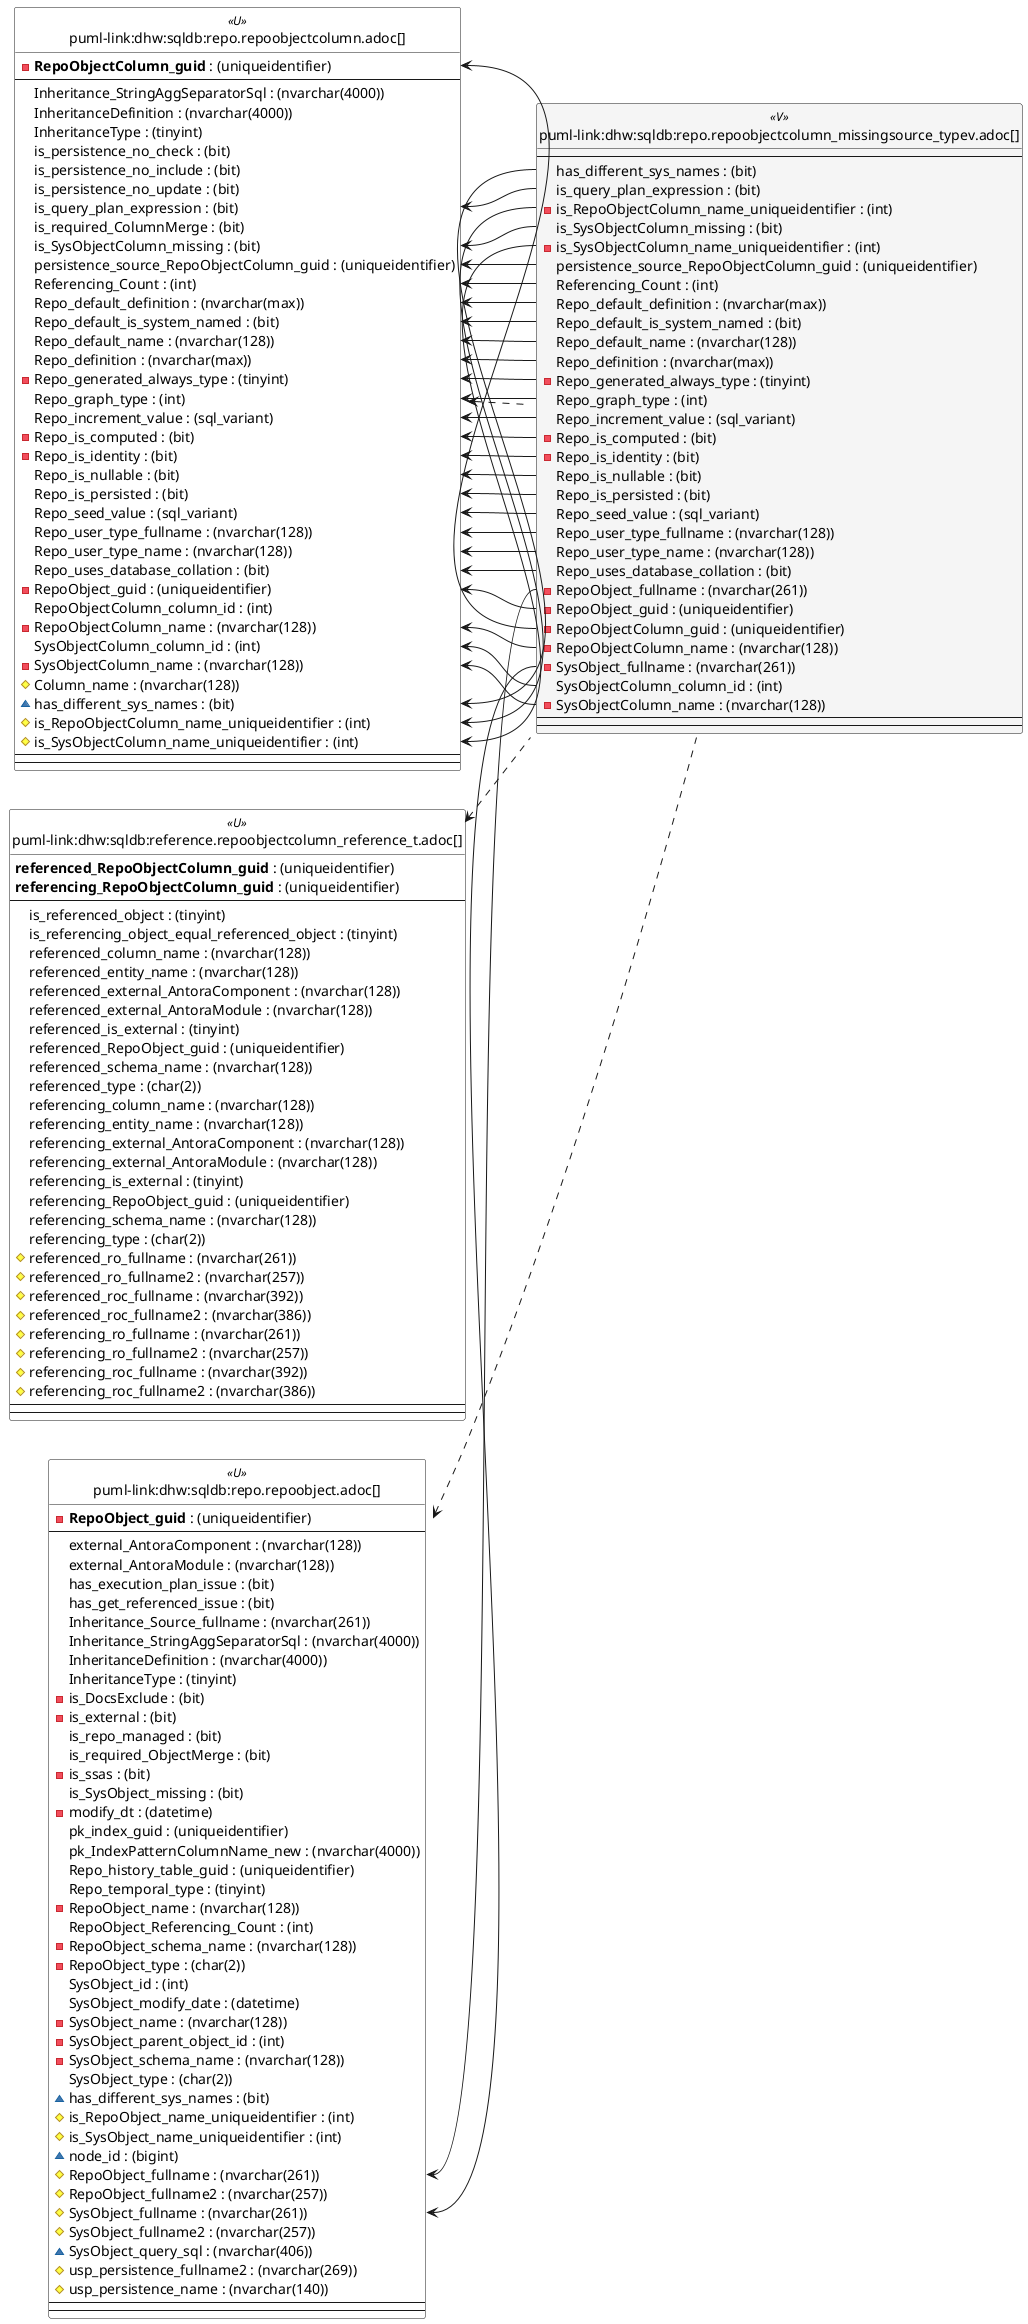 @startuml
left to right direction
'top to bottom direction
hide circle
'avoide "." issues:
set namespaceSeparator none


skinparam class {
  BackgroundColor White
  BackgroundColor<<FN>> Yellow
  BackgroundColor<<FS>> Yellow
  BackgroundColor<<FT>> LightGray
  BackgroundColor<<IF>> Yellow
  BackgroundColor<<IS>> Yellow
  BackgroundColor<<P>> Aqua
  BackgroundColor<<PC>> Aqua
  BackgroundColor<<SN>> Yellow
  BackgroundColor<<SO>> SlateBlue
  BackgroundColor<<TF>> LightGray
  BackgroundColor<<TR>> Tomato
  BackgroundColor<<U>> White
  BackgroundColor<<V>> WhiteSmoke
  BackgroundColor<<X>> Aqua
  BackgroundColor<<external>> AliceBlue
}


entity "puml-link:dhw:sqldb:reference.repoobjectcolumn_reference_t.adoc[]" as reference.RepoObjectColumn_reference_T << U >> {
  **referenced_RepoObjectColumn_guid** : (uniqueidentifier)
  **referencing_RepoObjectColumn_guid** : (uniqueidentifier)
  --
  is_referenced_object : (tinyint)
  is_referencing_object_equal_referenced_object : (tinyint)
  referenced_column_name : (nvarchar(128))
  referenced_entity_name : (nvarchar(128))
  referenced_external_AntoraComponent : (nvarchar(128))
  referenced_external_AntoraModule : (nvarchar(128))
  referenced_is_external : (tinyint)
  referenced_RepoObject_guid : (uniqueidentifier)
  referenced_schema_name : (nvarchar(128))
  referenced_type : (char(2))
  referencing_column_name : (nvarchar(128))
  referencing_entity_name : (nvarchar(128))
  referencing_external_AntoraComponent : (nvarchar(128))
  referencing_external_AntoraModule : (nvarchar(128))
  referencing_is_external : (tinyint)
  referencing_RepoObject_guid : (uniqueidentifier)
  referencing_schema_name : (nvarchar(128))
  referencing_type : (char(2))
  # referenced_ro_fullname : (nvarchar(261))
  # referenced_ro_fullname2 : (nvarchar(257))
  # referenced_roc_fullname : (nvarchar(392))
  # referenced_roc_fullname2 : (nvarchar(386))
  # referencing_ro_fullname : (nvarchar(261))
  # referencing_ro_fullname2 : (nvarchar(257))
  # referencing_roc_fullname : (nvarchar(392))
  # referencing_roc_fullname2 : (nvarchar(386))
  --
  --
}

entity "puml-link:dhw:sqldb:repo.repoobject.adoc[]" as repo.RepoObject << U >> {
  - **RepoObject_guid** : (uniqueidentifier)
  --
  external_AntoraComponent : (nvarchar(128))
  external_AntoraModule : (nvarchar(128))
  has_execution_plan_issue : (bit)
  has_get_referenced_issue : (bit)
  Inheritance_Source_fullname : (nvarchar(261))
  Inheritance_StringAggSeparatorSql : (nvarchar(4000))
  InheritanceDefinition : (nvarchar(4000))
  InheritanceType : (tinyint)
  - is_DocsExclude : (bit)
  - is_external : (bit)
  is_repo_managed : (bit)
  is_required_ObjectMerge : (bit)
  - is_ssas : (bit)
  is_SysObject_missing : (bit)
  - modify_dt : (datetime)
  pk_index_guid : (uniqueidentifier)
  pk_IndexPatternColumnName_new : (nvarchar(4000))
  Repo_history_table_guid : (uniqueidentifier)
  Repo_temporal_type : (tinyint)
  - RepoObject_name : (nvarchar(128))
  RepoObject_Referencing_Count : (int)
  - RepoObject_schema_name : (nvarchar(128))
  - RepoObject_type : (char(2))
  SysObject_id : (int)
  SysObject_modify_date : (datetime)
  - SysObject_name : (nvarchar(128))
  - SysObject_parent_object_id : (int)
  - SysObject_schema_name : (nvarchar(128))
  SysObject_type : (char(2))
  ~ has_different_sys_names : (bit)
  # is_RepoObject_name_uniqueidentifier : (int)
  # is_SysObject_name_uniqueidentifier : (int)
  ~ node_id : (bigint)
  # RepoObject_fullname : (nvarchar(261))
  # RepoObject_fullname2 : (nvarchar(257))
  # SysObject_fullname : (nvarchar(261))
  # SysObject_fullname2 : (nvarchar(257))
  ~ SysObject_query_sql : (nvarchar(406))
  # usp_persistence_fullname2 : (nvarchar(269))
  # usp_persistence_name : (nvarchar(140))
  --
  --
}

entity "puml-link:dhw:sqldb:repo.repoobjectcolumn.adoc[]" as repo.RepoObjectColumn << U >> {
  - **RepoObjectColumn_guid** : (uniqueidentifier)
  --
  Inheritance_StringAggSeparatorSql : (nvarchar(4000))
  InheritanceDefinition : (nvarchar(4000))
  InheritanceType : (tinyint)
  is_persistence_no_check : (bit)
  is_persistence_no_include : (bit)
  is_persistence_no_update : (bit)
  is_query_plan_expression : (bit)
  is_required_ColumnMerge : (bit)
  is_SysObjectColumn_missing : (bit)
  persistence_source_RepoObjectColumn_guid : (uniqueidentifier)
  Referencing_Count : (int)
  Repo_default_definition : (nvarchar(max))
  Repo_default_is_system_named : (bit)
  Repo_default_name : (nvarchar(128))
  Repo_definition : (nvarchar(max))
  - Repo_generated_always_type : (tinyint)
  Repo_graph_type : (int)
  Repo_increment_value : (sql_variant)
  - Repo_is_computed : (bit)
  - Repo_is_identity : (bit)
  Repo_is_nullable : (bit)
  Repo_is_persisted : (bit)
  Repo_seed_value : (sql_variant)
  Repo_user_type_fullname : (nvarchar(128))
  Repo_user_type_name : (nvarchar(128))
  Repo_uses_database_collation : (bit)
  - RepoObject_guid : (uniqueidentifier)
  RepoObjectColumn_column_id : (int)
  - RepoObjectColumn_name : (nvarchar(128))
  SysObjectColumn_column_id : (int)
  - SysObjectColumn_name : (nvarchar(128))
  # Column_name : (nvarchar(128))
  ~ has_different_sys_names : (bit)
  # is_RepoObjectColumn_name_uniqueidentifier : (int)
  # is_SysObjectColumn_name_uniqueidentifier : (int)
  --
  --
}

entity "puml-link:dhw:sqldb:repo.repoobjectcolumn_missingsource_typev.adoc[]" as repo.RepoObjectColumn_MissingSource_TypeV << V >> {
  --
  has_different_sys_names : (bit)
  is_query_plan_expression : (bit)
  - is_RepoObjectColumn_name_uniqueidentifier : (int)
  is_SysObjectColumn_missing : (bit)
  - is_SysObjectColumn_name_uniqueidentifier : (int)
  persistence_source_RepoObjectColumn_guid : (uniqueidentifier)
  Referencing_Count : (int)
  Repo_default_definition : (nvarchar(max))
  Repo_default_is_system_named : (bit)
  Repo_default_name : (nvarchar(128))
  Repo_definition : (nvarchar(max))
  - Repo_generated_always_type : (tinyint)
  Repo_graph_type : (int)
  Repo_increment_value : (sql_variant)
  - Repo_is_computed : (bit)
  - Repo_is_identity : (bit)
  Repo_is_nullable : (bit)
  Repo_is_persisted : (bit)
  Repo_seed_value : (sql_variant)
  Repo_user_type_fullname : (nvarchar(128))
  Repo_user_type_name : (nvarchar(128))
  Repo_uses_database_collation : (bit)
  - RepoObject_fullname : (nvarchar(261))
  - RepoObject_guid : (uniqueidentifier)
  - RepoObjectColumn_guid : (uniqueidentifier)
  - RepoObjectColumn_name : (nvarchar(128))
  - SysObject_fullname : (nvarchar(261))
  SysObjectColumn_column_id : (int)
  - SysObjectColumn_name : (nvarchar(128))
  --
  --
}

reference.RepoObjectColumn_reference_T <.. repo.RepoObjectColumn_MissingSource_TypeV
repo.RepoObject <.. repo.RepoObjectColumn_MissingSource_TypeV
repo.RepoObjectColumn <.. repo.RepoObjectColumn_MissingSource_TypeV
"repo.RepoObject::RepoObject_fullname" <-- "repo.RepoObjectColumn_MissingSource_TypeV::RepoObject_fullname"
"repo.RepoObject::SysObject_fullname" <-- "repo.RepoObjectColumn_MissingSource_TypeV::SysObject_fullname"
"repo.RepoObjectColumn::has_different_sys_names" <-- "repo.RepoObjectColumn_MissingSource_TypeV::has_different_sys_names"
"repo.RepoObjectColumn::is_query_plan_expression" <-- "repo.RepoObjectColumn_MissingSource_TypeV::is_query_plan_expression"
"repo.RepoObjectColumn::is_RepoObjectColumn_name_uniqueidentifier" <-- "repo.RepoObjectColumn_MissingSource_TypeV::is_RepoObjectColumn_name_uniqueidentifier"
"repo.RepoObjectColumn::is_SysObjectColumn_missing" <-- "repo.RepoObjectColumn_MissingSource_TypeV::is_SysObjectColumn_missing"
"repo.RepoObjectColumn::is_SysObjectColumn_name_uniqueidentifier" <-- "repo.RepoObjectColumn_MissingSource_TypeV::is_SysObjectColumn_name_uniqueidentifier"
"repo.RepoObjectColumn::persistence_source_RepoObjectColumn_guid" <-- "repo.RepoObjectColumn_MissingSource_TypeV::persistence_source_RepoObjectColumn_guid"
"repo.RepoObjectColumn::Referencing_Count" <-- "repo.RepoObjectColumn_MissingSource_TypeV::Referencing_Count"
"repo.RepoObjectColumn::Repo_default_definition" <-- "repo.RepoObjectColumn_MissingSource_TypeV::Repo_default_definition"
"repo.RepoObjectColumn::Repo_default_is_system_named" <-- "repo.RepoObjectColumn_MissingSource_TypeV::Repo_default_is_system_named"
"repo.RepoObjectColumn::Repo_default_name" <-- "repo.RepoObjectColumn_MissingSource_TypeV::Repo_default_name"
"repo.RepoObjectColumn::Repo_definition" <-- "repo.RepoObjectColumn_MissingSource_TypeV::Repo_definition"
"repo.RepoObjectColumn::Repo_generated_always_type" <-- "repo.RepoObjectColumn_MissingSource_TypeV::Repo_generated_always_type"
"repo.RepoObjectColumn::Repo_graph_type" <-- "repo.RepoObjectColumn_MissingSource_TypeV::Repo_graph_type"
"repo.RepoObjectColumn::Repo_increment_value" <-- "repo.RepoObjectColumn_MissingSource_TypeV::Repo_increment_value"
"repo.RepoObjectColumn::Repo_is_computed" <-- "repo.RepoObjectColumn_MissingSource_TypeV::Repo_is_computed"
"repo.RepoObjectColumn::Repo_is_identity" <-- "repo.RepoObjectColumn_MissingSource_TypeV::Repo_is_identity"
"repo.RepoObjectColumn::Repo_is_nullable" <-- "repo.RepoObjectColumn_MissingSource_TypeV::Repo_is_nullable"
"repo.RepoObjectColumn::Repo_is_persisted" <-- "repo.RepoObjectColumn_MissingSource_TypeV::Repo_is_persisted"
"repo.RepoObjectColumn::Repo_seed_value" <-- "repo.RepoObjectColumn_MissingSource_TypeV::Repo_seed_value"
"repo.RepoObjectColumn::Repo_user_type_fullname" <-- "repo.RepoObjectColumn_MissingSource_TypeV::Repo_user_type_fullname"
"repo.RepoObjectColumn::Repo_user_type_name" <-- "repo.RepoObjectColumn_MissingSource_TypeV::Repo_user_type_name"
"repo.RepoObjectColumn::Repo_uses_database_collation" <-- "repo.RepoObjectColumn_MissingSource_TypeV::Repo_uses_database_collation"
"repo.RepoObjectColumn::RepoObject_guid" <-- "repo.RepoObjectColumn_MissingSource_TypeV::RepoObject_guid"
"repo.RepoObjectColumn::RepoObjectColumn_guid" <-- "repo.RepoObjectColumn_MissingSource_TypeV::RepoObjectColumn_guid"
"repo.RepoObjectColumn::RepoObjectColumn_name" <-- "repo.RepoObjectColumn_MissingSource_TypeV::RepoObjectColumn_name"
"repo.RepoObjectColumn::SysObjectColumn_column_id" <-- "repo.RepoObjectColumn_MissingSource_TypeV::SysObjectColumn_column_id"
"repo.RepoObjectColumn::SysObjectColumn_name" <-- "repo.RepoObjectColumn_MissingSource_TypeV::SysObjectColumn_name"
@enduml


